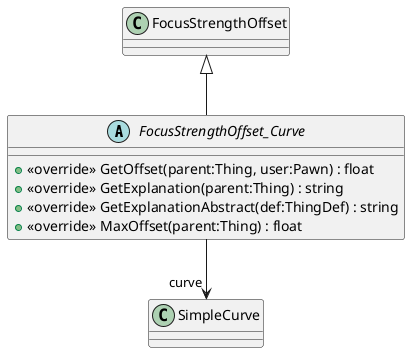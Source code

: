 @startuml
abstract class FocusStrengthOffset_Curve {
    + <<override>> GetOffset(parent:Thing, user:Pawn) : float
    + <<override>> GetExplanation(parent:Thing) : string
    + <<override>> GetExplanationAbstract(def:ThingDef) : string
    + <<override>> MaxOffset(parent:Thing) : float
}
FocusStrengthOffset <|-- FocusStrengthOffset_Curve
FocusStrengthOffset_Curve --> "curve" SimpleCurve
@enduml
